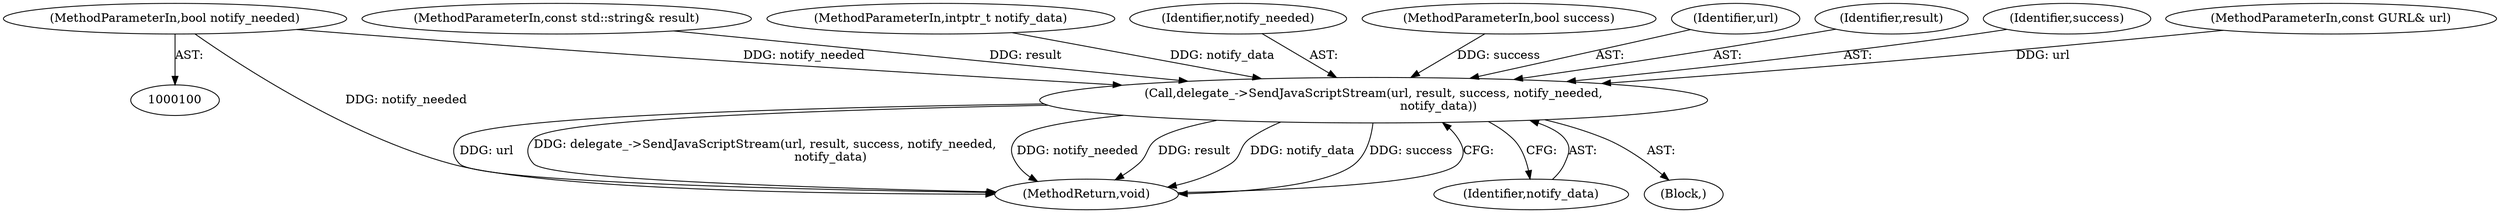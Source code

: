 digraph "1_Chrome_ea3d1d84be3d6f97bf50e76511c9e26af6895533_3@del" {
"1000104" [label="(MethodParameterIn,bool notify_needed)"];
"1000107" [label="(Call,delegate_->SendJavaScriptStream(url, result, success, notify_needed,\n                                  notify_data))"];
"1000102" [label="(MethodParameterIn,const std::string& result)"];
"1000105" [label="(MethodParameterIn,intptr_t notify_data)"];
"1000111" [label="(Identifier,notify_needed)"];
"1000107" [label="(Call,delegate_->SendJavaScriptStream(url, result, success, notify_needed,\n                                  notify_data))"];
"1000106" [label="(Block,)"];
"1000103" [label="(MethodParameterIn,bool success)"];
"1000104" [label="(MethodParameterIn,bool notify_needed)"];
"1000108" [label="(Identifier,url)"];
"1000113" [label="(MethodReturn,void)"];
"1000109" [label="(Identifier,result)"];
"1000112" [label="(Identifier,notify_data)"];
"1000110" [label="(Identifier,success)"];
"1000101" [label="(MethodParameterIn,const GURL& url)"];
"1000104" -> "1000100"  [label="AST: "];
"1000104" -> "1000113"  [label="DDG: notify_needed"];
"1000104" -> "1000107"  [label="DDG: notify_needed"];
"1000107" -> "1000106"  [label="AST: "];
"1000107" -> "1000112"  [label="CFG: "];
"1000108" -> "1000107"  [label="AST: "];
"1000109" -> "1000107"  [label="AST: "];
"1000110" -> "1000107"  [label="AST: "];
"1000111" -> "1000107"  [label="AST: "];
"1000112" -> "1000107"  [label="AST: "];
"1000113" -> "1000107"  [label="CFG: "];
"1000107" -> "1000113"  [label="DDG: url"];
"1000107" -> "1000113"  [label="DDG: delegate_->SendJavaScriptStream(url, result, success, notify_needed,\n                                  notify_data)"];
"1000107" -> "1000113"  [label="DDG: notify_needed"];
"1000107" -> "1000113"  [label="DDG: result"];
"1000107" -> "1000113"  [label="DDG: notify_data"];
"1000107" -> "1000113"  [label="DDG: success"];
"1000101" -> "1000107"  [label="DDG: url"];
"1000102" -> "1000107"  [label="DDG: result"];
"1000103" -> "1000107"  [label="DDG: success"];
"1000105" -> "1000107"  [label="DDG: notify_data"];
}

